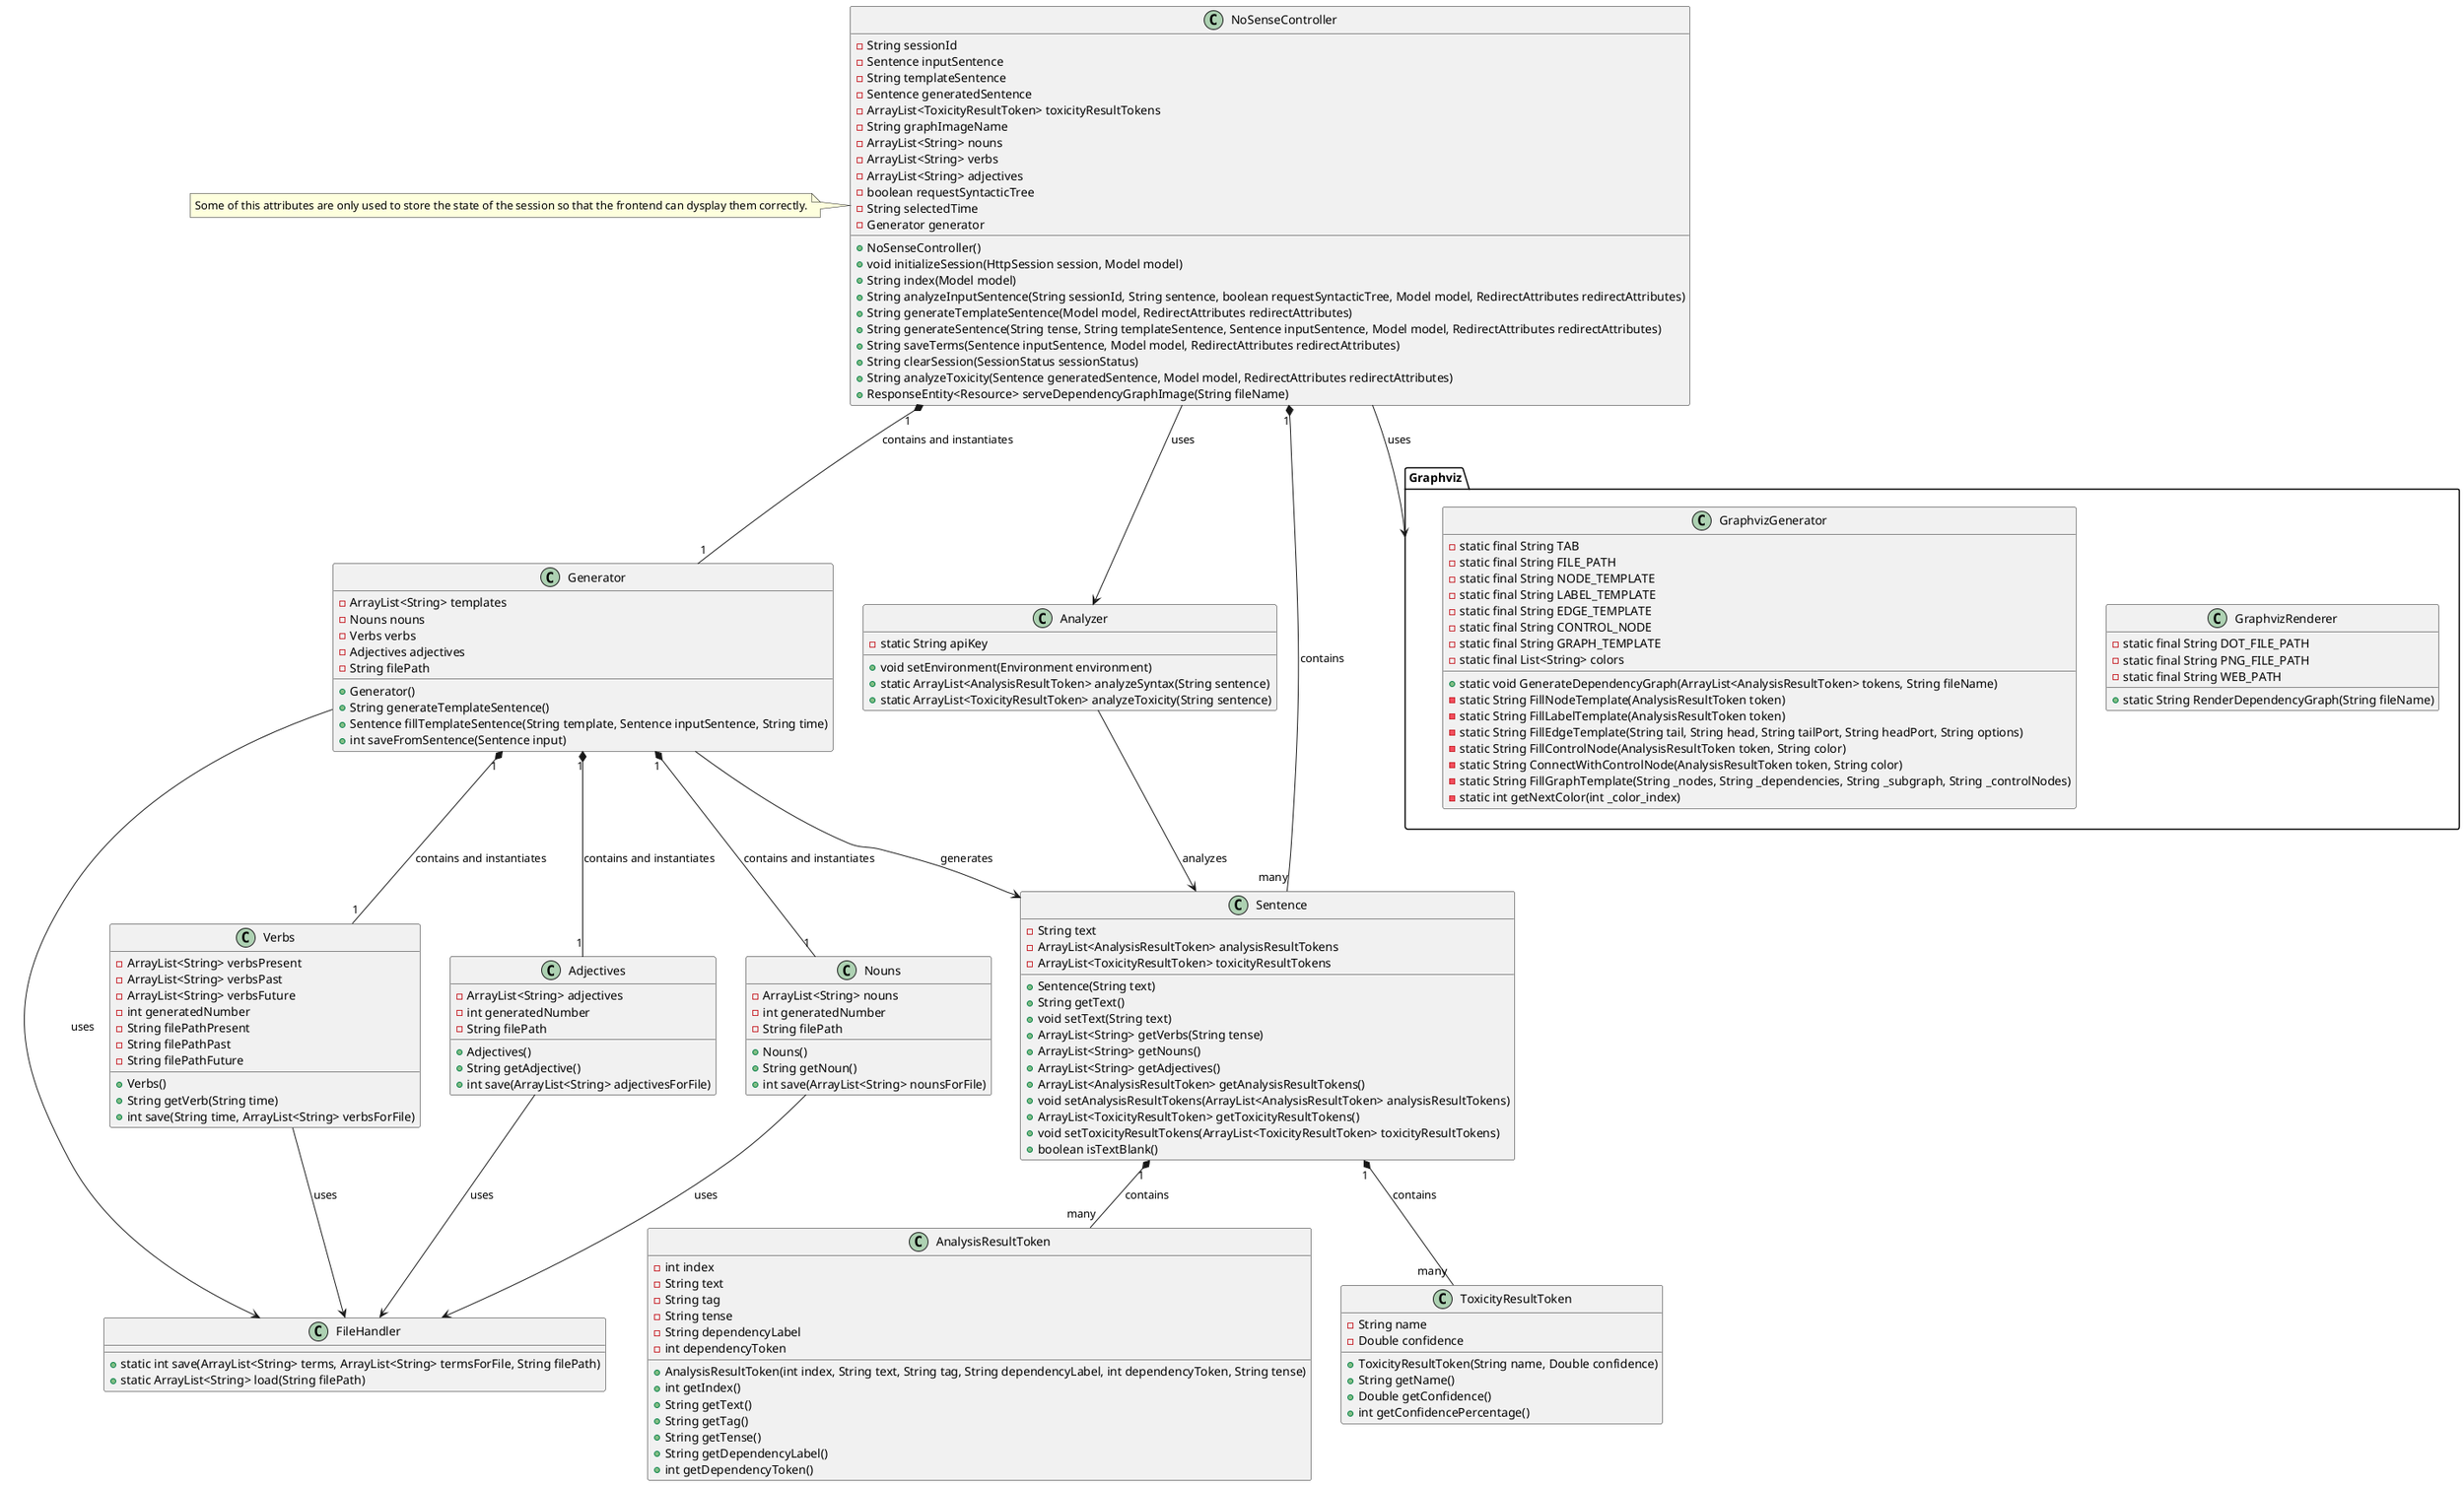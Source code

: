 @startuml


class NoSenseController {
    -String sessionId
    -Sentence inputSentence
    -String templateSentence
    -Sentence generatedSentence
    -ArrayList<ToxicityResultToken> toxicityResultTokens
    -String graphImageName
    -ArrayList<String> nouns
    -ArrayList<String> verbs
    -ArrayList<String> adjectives
    -boolean requestSyntacticTree
    -String selectedTime
    -Generator generator
    +NoSenseController()
    +void initializeSession(HttpSession session, Model model)
    +String index(Model model)
    +String analyzeInputSentence(String sessionId, String sentence, boolean requestSyntacticTree, Model model, RedirectAttributes redirectAttributes)
    +String generateTemplateSentence(Model model, RedirectAttributes redirectAttributes)
    +String generateSentence(String tense, String templateSentence, Sentence inputSentence, Model model, RedirectAttributes redirectAttributes)
    +String saveTerms(Sentence inputSentence, Model model, RedirectAttributes redirectAttributes)
    +String clearSession(SessionStatus sessionStatus)
    +String analyzeToxicity(Sentence generatedSentence, Model model, RedirectAttributes redirectAttributes)
    +ResponseEntity<Resource> serveDependencyGraphImage(String fileName)
}
note left of NoSenseController
    Some of this attributes are only used to store the state of the session so that the frontend can dysplay them correctly.
end note


class Nouns {
    -ArrayList<String> nouns
    -int generatedNumber
    -String filePath
    +Nouns()
    +String getNoun()
    +int save(ArrayList<String> nounsForFile)
}

class Verbs {
    -ArrayList<String> verbsPresent
    -ArrayList<String> verbsPast
    -ArrayList<String> verbsFuture
    -int generatedNumber
    -String filePathPresent
    -String filePathPast
    -String filePathFuture
    +Verbs()
    +String getVerb(String time)
    +int save(String time, ArrayList<String> verbsForFile)
}

class Adjectives {
    -ArrayList<String> adjectives
    -int generatedNumber
    -String filePath
    +Adjectives()
    +String getAdjective()
    +int save(ArrayList<String> adjectivesForFile)
}

class Sentence {
    -String text
    -ArrayList<AnalysisResultToken> analysisResultTokens
    -ArrayList<ToxicityResultToken> toxicityResultTokens
    +Sentence(String text)
    +String getText()
    +void setText(String text)
    +ArrayList<String> getVerbs(String tense)
    +ArrayList<String> getNouns()
    +ArrayList<String> getAdjectives()
    +ArrayList<AnalysisResultToken> getAnalysisResultTokens()
    +void setAnalysisResultTokens(ArrayList<AnalysisResultToken> analysisResultTokens)
    +ArrayList<ToxicityResultToken> getToxicityResultTokens()
    +void setToxicityResultTokens(ArrayList<ToxicityResultToken> toxicityResultTokens)
    +boolean isTextBlank()
}


class Generator {
    -ArrayList<String> templates
    -Nouns nouns
    -Verbs verbs
    -Adjectives adjectives
    -String filePath
    +Generator()
    +String generateTemplateSentence()
    +Sentence fillTemplateSentence(String template, Sentence inputSentence, String time)
    +int saveFromSentence(Sentence input)
}

class Analyzer {
    -static String apiKey
    +void setEnvironment(Environment environment)
    +static ArrayList<AnalysisResultToken> analyzeSyntax(String sentence)
    +static ArrayList<ToxicityResultToken> analyzeToxicity(String sentence)
}

class AnalysisResultToken {
    -int index
    -String text
    -String tag
    -String tense
    -String dependencyLabel
    -int dependencyToken
    +AnalysisResultToken(int index, String text, String tag, String dependencyLabel, int dependencyToken, String tense)
    +int getIndex()
    +String getText()
    +String getTag()
    +String getTense()
    +String getDependencyLabel()
    +int getDependencyToken()
}


class FileHandler {
    +static int save(ArrayList<String> terms, ArrayList<String> termsForFile, String filePath)
    +static ArrayList<String> load(String filePath)
}

class ToxicityResultToken {
    -String name
    -Double confidence
    +ToxicityResultToken(String name, Double confidence)
    +String getName()
    +Double getConfidence()
    +int getConfidencePercentage()
}

package "Graphviz" {
    class GraphvizRenderer {
        -static final String DOT_FILE_PATH
        -static final String PNG_FILE_PATH
        -static final String WEB_PATH
        +static String RenderDependencyGraph(String fileName)
    }

    class GraphvizGenerator {
        +static void GenerateDependencyGraph(ArrayList<AnalysisResultToken> tokens, String fileName)
        -static final String TAB
        -static final String FILE_PATH
        -static final String NODE_TEMPLATE
        -static final String LABEL_TEMPLATE
        -static final String EDGE_TEMPLATE
        -static final String CONTROL_NODE
        -static final String GRAPH_TEMPLATE
        -static final List<String> colors
        -static String FillNodeTemplate(AnalysisResultToken token)
        -static String FillLabelTemplate(AnalysisResultToken token)
        -static String FillEdgeTemplate(String tail, String head, String tailPort, String headPort, String options)
        -static String FillControlNode(AnalysisResultToken token, String color)
        -static String ConnectWithControlNode(AnalysisResultToken token, String color)
        -static String FillGraphTemplate(String _nodes, String _dependencies, String _subgraph, String _controlNodes)
        -static int getNextColor(int _color_index)
    }

}


NoSenseController "1" *-- "many" Sentence : contains
Generator -->Sentence : generates
NoSenseController --> Analyzer : uses
Analyzer --> Sentence : analyzes
Generator "1" *-- "1" Nouns : contains and instantiates
Generator "1" *-- "1" Verbs : contains and instantiates
Generator "1" *-- "1" Adjectives : contains and instantiates
NoSenseController "1" *-- "1" Generator : contains and instantiates
Nouns  --> FileHandler : uses
Verbs  --> FileHandler : uses
Adjectives  --> FileHandler : uses
Generator  --> FileHandler : uses
Sentence "1" *-- "many" AnalysisResultToken : contains
Sentence "1" *-- "many" ToxicityResultToken : contains
NoSenseController --> "Graphviz":uses
@enduml
